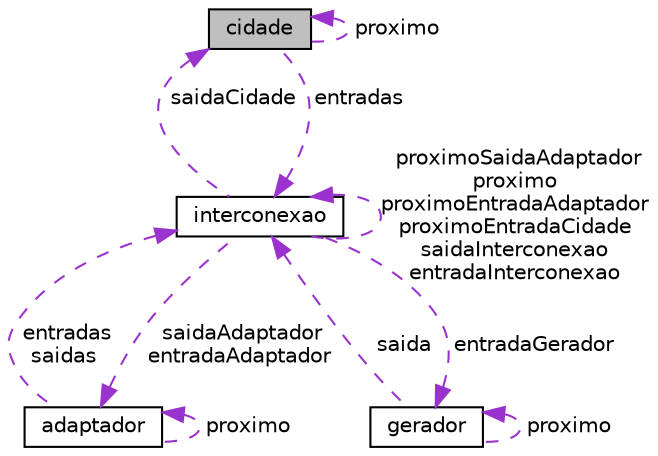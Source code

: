 digraph "cidade"
{
  edge [fontname="Helvetica",fontsize="10",labelfontname="Helvetica",labelfontsize="10"];
  node [fontname="Helvetica",fontsize="10",shape=record];
  Node1 [label="cidade",height=0.2,width=0.4,color="black", fillcolor="grey75", style="filled" fontcolor="black"];
  Node1 -> Node1 [dir="back",color="darkorchid3",fontsize="10",style="dashed",label=" proximo" ,fontname="Helvetica"];
  Node2 -> Node1 [dir="back",color="darkorchid3",fontsize="10",style="dashed",label=" entradas" ,fontname="Helvetica"];
  Node2 [label="interconexao",height=0.2,width=0.4,color="black", fillcolor="white", style="filled",URL="$structinterconexao.html"];
  Node1 -> Node2 [dir="back",color="darkorchid3",fontsize="10",style="dashed",label=" saidaCidade" ,fontname="Helvetica"];
  Node2 -> Node2 [dir="back",color="darkorchid3",fontsize="10",style="dashed",label=" proximoSaidaAdaptador\nproximo\nproximoEntradaAdaptador\nproximoEntradaCidade\nsaidaInterconexao\nentradaInterconexao" ,fontname="Helvetica"];
  Node3 -> Node2 [dir="back",color="darkorchid3",fontsize="10",style="dashed",label=" saidaAdaptador\nentradaAdaptador" ,fontname="Helvetica"];
  Node3 [label="adaptador",height=0.2,width=0.4,color="black", fillcolor="white", style="filled",URL="$structadaptador.html"];
  Node2 -> Node3 [dir="back",color="darkorchid3",fontsize="10",style="dashed",label=" entradas\nsaidas" ,fontname="Helvetica"];
  Node3 -> Node3 [dir="back",color="darkorchid3",fontsize="10",style="dashed",label=" proximo" ,fontname="Helvetica"];
  Node4 -> Node2 [dir="back",color="darkorchid3",fontsize="10",style="dashed",label=" entradaGerador" ,fontname="Helvetica"];
  Node4 [label="gerador",height=0.2,width=0.4,color="black", fillcolor="white", style="filled",URL="$structgerador.html"];
  Node2 -> Node4 [dir="back",color="darkorchid3",fontsize="10",style="dashed",label=" saida" ,fontname="Helvetica"];
  Node4 -> Node4 [dir="back",color="darkorchid3",fontsize="10",style="dashed",label=" proximo" ,fontname="Helvetica"];
}

